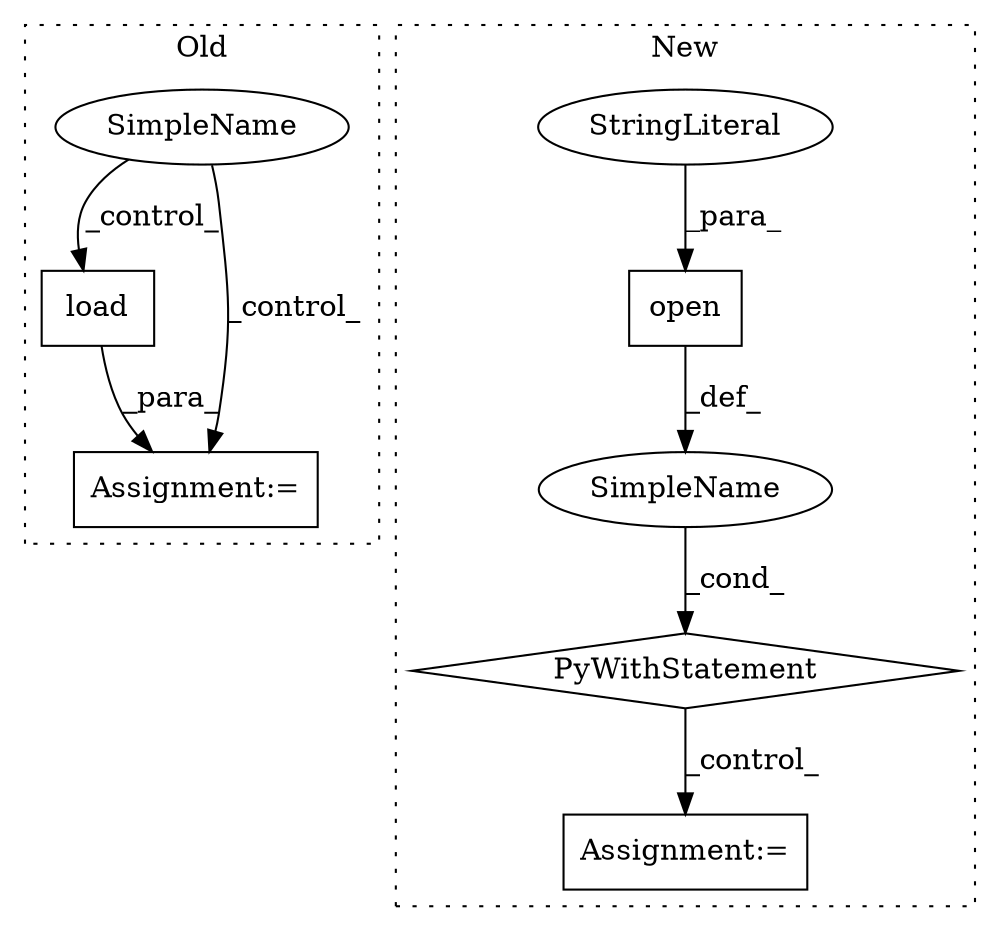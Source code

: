 digraph G {
subgraph cluster0 {
1 [label="load" a="32" s="617,636" l="5,1" shape="box"];
7 [label="Assignment:=" a="7" s="610" l="1" shape="box"];
8 [label="SimpleName" a="42" s="" l="" shape="ellipse"];
label = "Old";
style="dotted";
}
subgraph cluster1 {
2 [label="open" a="32" s="739,760" l="5,1" shape="box"];
3 [label="Assignment:=" a="7" s="778" l="9" shape="box"];
4 [label="SimpleName" a="42" s="" l="" shape="ellipse"];
5 [label="PyWithStatement" a="104" s="729,761" l="10,2" shape="diamond"];
6 [label="StringLiteral" a="45" s="744" l="12" shape="ellipse"];
label = "New";
style="dotted";
}
1 -> 7 [label="_para_"];
2 -> 4 [label="_def_"];
4 -> 5 [label="_cond_"];
5 -> 3 [label="_control_"];
6 -> 2 [label="_para_"];
8 -> 7 [label="_control_"];
8 -> 1 [label="_control_"];
}